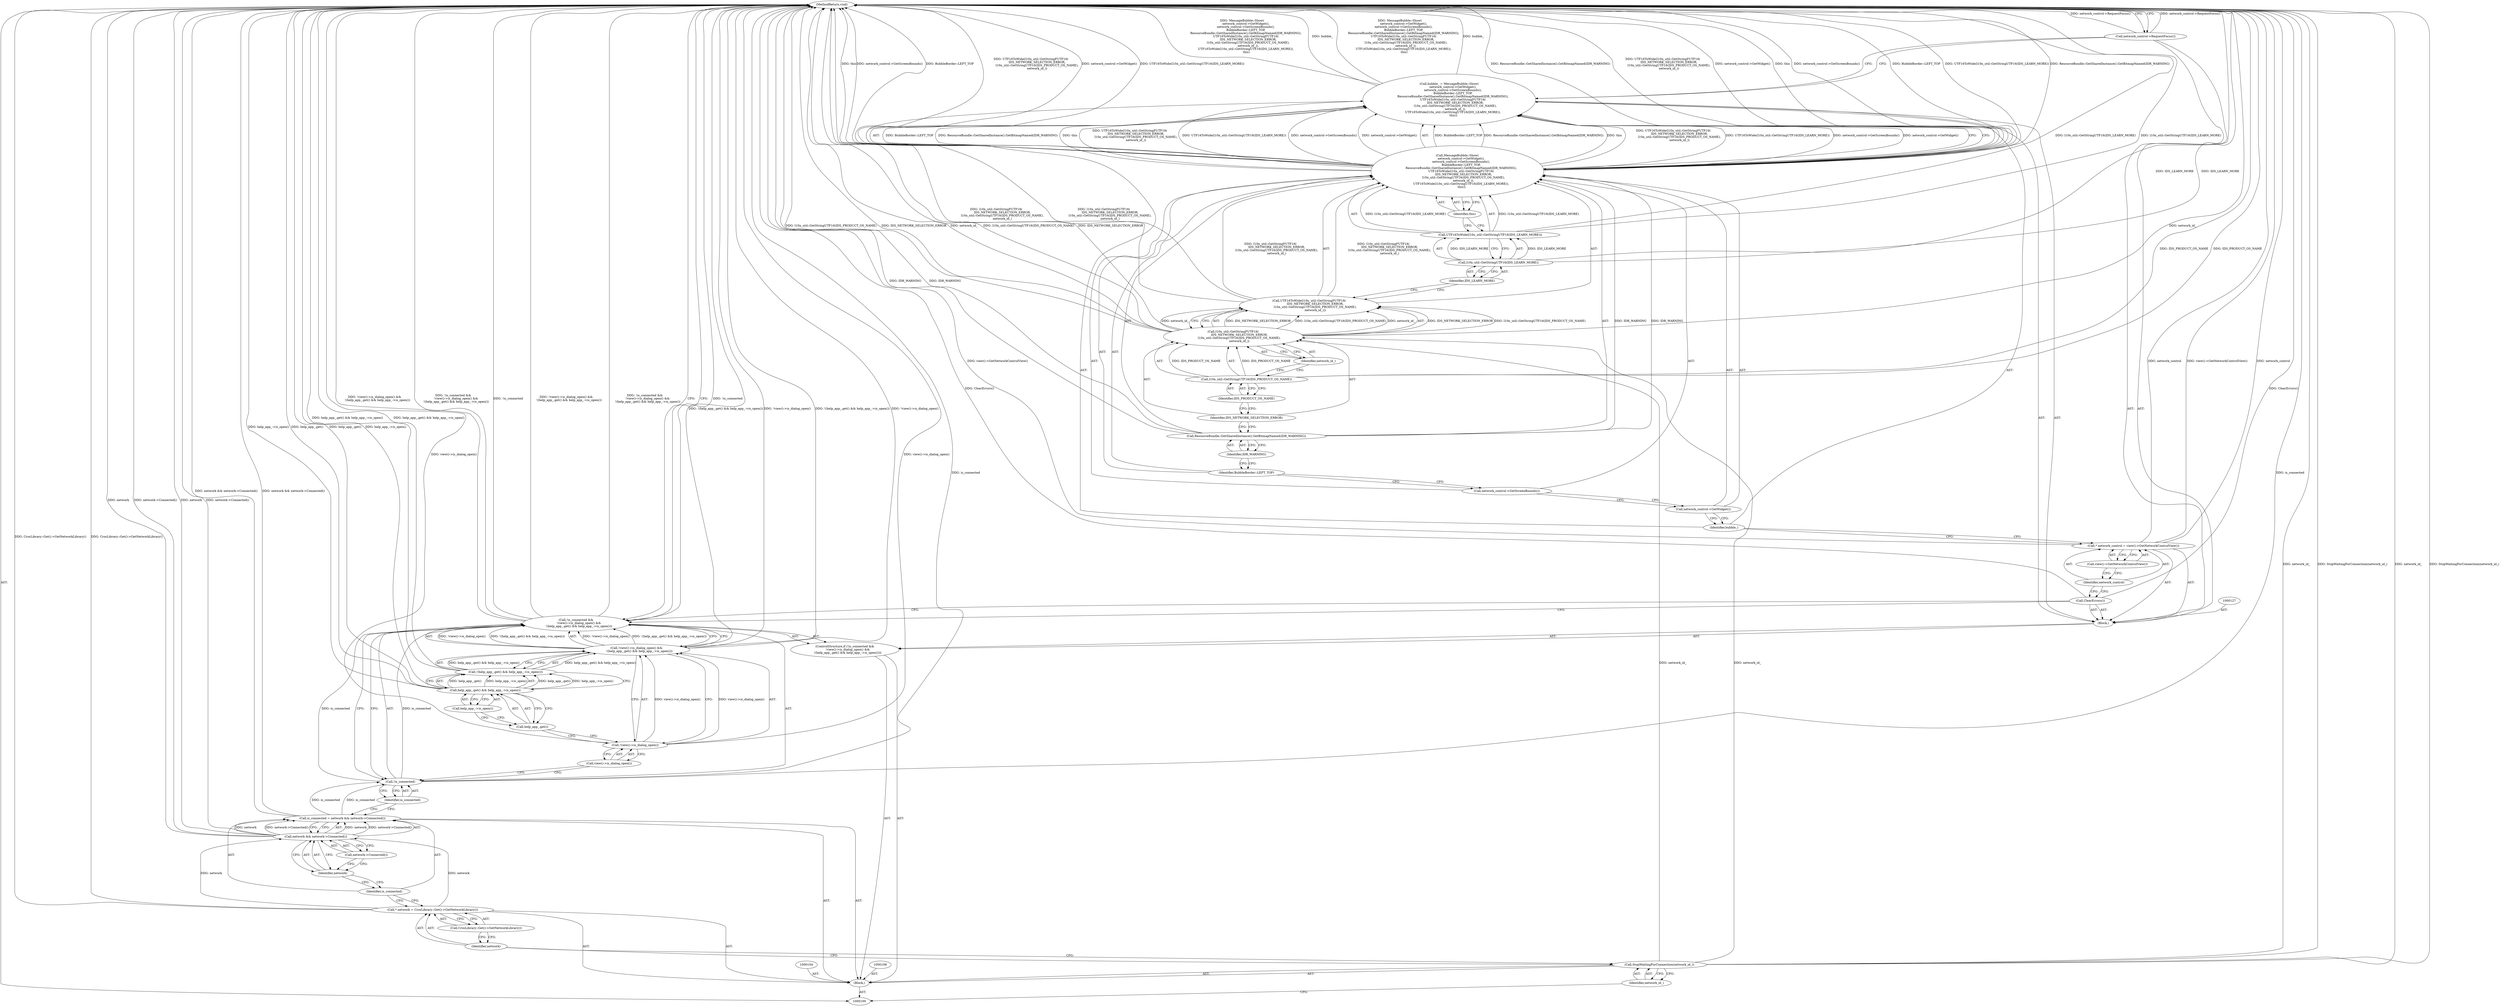 digraph "0_Chrome_648cbc15a6830523b3a4eb78d674f059bd2a7ce9" {
"1000150" [label="(MethodReturn,void)"];
"1000101" [label="(Block,)"];
"1000128" [label="(Call,* network_control = view()->GetNetworkControlView())"];
"1000129" [label="(Identifier,network_control)"];
"1000130" [label="(Call,view()->GetNetworkControlView())"];
"1000125" [label="(Block,)"];
"1000133" [label="(Call,MessageBubble::Show(\n        network_control->GetWidget(),\n        network_control->GetScreenBounds(),\n        BubbleBorder::LEFT_TOP,\n        ResourceBundle::GetSharedInstance().GetBitmapNamed(IDR_WARNING),\n        UTF16ToWide(l10n_util::GetStringFUTF16(\n             IDS_NETWORK_SELECTION_ERROR,\n             l10n_util::GetStringUTF16(IDS_PRODUCT_OS_NAME),\n             network_id_)),\n        UTF16ToWide(l10n_util::GetStringUTF16(IDS_LEARN_MORE)),\n         this))"];
"1000131" [label="(Call,bubble_ = MessageBubble::Show(\n        network_control->GetWidget(),\n        network_control->GetScreenBounds(),\n        BubbleBorder::LEFT_TOP,\n        ResourceBundle::GetSharedInstance().GetBitmapNamed(IDR_WARNING),\n        UTF16ToWide(l10n_util::GetStringFUTF16(\n             IDS_NETWORK_SELECTION_ERROR,\n             l10n_util::GetStringUTF16(IDS_PRODUCT_OS_NAME),\n             network_id_)),\n        UTF16ToWide(l10n_util::GetStringUTF16(IDS_LEARN_MORE)),\n         this))"];
"1000132" [label="(Identifier,bubble_)"];
"1000134" [label="(Call,network_control->GetWidget())"];
"1000135" [label="(Call,network_control->GetScreenBounds())"];
"1000136" [label="(Identifier,BubbleBorder::LEFT_TOP)"];
"1000138" [label="(Identifier,IDR_WARNING)"];
"1000137" [label="(Call,ResourceBundle::GetSharedInstance().GetBitmapNamed(IDR_WARNING))"];
"1000140" [label="(Call,l10n_util::GetStringFUTF16(\n             IDS_NETWORK_SELECTION_ERROR,\n             l10n_util::GetStringUTF16(IDS_PRODUCT_OS_NAME),\n             network_id_))"];
"1000139" [label="(Call,UTF16ToWide(l10n_util::GetStringFUTF16(\n             IDS_NETWORK_SELECTION_ERROR,\n             l10n_util::GetStringUTF16(IDS_PRODUCT_OS_NAME),\n             network_id_)))"];
"1000141" [label="(Identifier,IDS_NETWORK_SELECTION_ERROR)"];
"1000142" [label="(Call,l10n_util::GetStringUTF16(IDS_PRODUCT_OS_NAME))"];
"1000143" [label="(Identifier,IDS_PRODUCT_OS_NAME)"];
"1000144" [label="(Identifier,network_id_)"];
"1000102" [label="(Call,StopWaitingForConnection(network_id_))"];
"1000103" [label="(Identifier,network_id_)"];
"1000146" [label="(Call,l10n_util::GetStringUTF16(IDS_LEARN_MORE))"];
"1000147" [label="(Identifier,IDS_LEARN_MORE)"];
"1000145" [label="(Call,UTF16ToWide(l10n_util::GetStringUTF16(IDS_LEARN_MORE)))"];
"1000148" [label="(Identifier,this)"];
"1000149" [label="(Call,network_control->RequestFocus())"];
"1000105" [label="(Call,* network = CrosLibrary::Get()->GetNetworkLibrary())"];
"1000106" [label="(Identifier,network)"];
"1000107" [label="(Call,CrosLibrary::Get()->GetNetworkLibrary())"];
"1000111" [label="(Call,network && network->Connected())"];
"1000112" [label="(Identifier,network)"];
"1000113" [label="(Call,network->Connected())"];
"1000109" [label="(Call,is_connected = network && network->Connected())"];
"1000110" [label="(Identifier,is_connected)"];
"1000114" [label="(ControlStructure,if (!is_connected &&\n      !view()->is_dialog_open() &&\n      !(help_app_.get() && help_app_->is_open())))"];
"1000115" [label="(Call,!is_connected &&\n      !view()->is_dialog_open() &&\n      !(help_app_.get() && help_app_->is_open()))"];
"1000116" [label="(Call,!is_connected)"];
"1000117" [label="(Identifier,is_connected)"];
"1000118" [label="(Call,!view()->is_dialog_open() &&\n      !(help_app_.get() && help_app_->is_open()))"];
"1000119" [label="(Call,!view()->is_dialog_open())"];
"1000120" [label="(Call,view()->is_dialog_open())"];
"1000124" [label="(Call,help_app_->is_open())"];
"1000121" [label="(Call,!(help_app_.get() && help_app_->is_open()))"];
"1000122" [label="(Call,help_app_.get() && help_app_->is_open())"];
"1000123" [label="(Call,help_app_.get())"];
"1000126" [label="(Call,ClearErrors())"];
"1000150" -> "1000100"  [label="AST: "];
"1000150" -> "1000149"  [label="CFG: "];
"1000150" -> "1000115"  [label="CFG: "];
"1000116" -> "1000150"  [label="DDG: is_connected"];
"1000140" -> "1000150"  [label="DDG: l10n_util::GetStringUTF16(IDS_PRODUCT_OS_NAME)"];
"1000140" -> "1000150"  [label="DDG: IDS_NETWORK_SELECTION_ERROR"];
"1000140" -> "1000150"  [label="DDG: network_id_"];
"1000105" -> "1000150"  [label="DDG: CrosLibrary::Get()->GetNetworkLibrary()"];
"1000139" -> "1000150"  [label="DDG: l10n_util::GetStringFUTF16(\n             IDS_NETWORK_SELECTION_ERROR,\n             l10n_util::GetStringUTF16(IDS_PRODUCT_OS_NAME),\n             network_id_)"];
"1000115" -> "1000150"  [label="DDG: !view()->is_dialog_open() &&\n      !(help_app_.get() && help_app_->is_open())"];
"1000115" -> "1000150"  [label="DDG: !is_connected &&\n      !view()->is_dialog_open() &&\n      !(help_app_.get() && help_app_->is_open())"];
"1000115" -> "1000150"  [label="DDG: !is_connected"];
"1000118" -> "1000150"  [label="DDG: !view()->is_dialog_open()"];
"1000118" -> "1000150"  [label="DDG: !(help_app_.get() && help_app_->is_open())"];
"1000145" -> "1000150"  [label="DDG: l10n_util::GetStringUTF16(IDS_LEARN_MORE)"];
"1000128" -> "1000150"  [label="DDG: view()->GetNetworkControlView()"];
"1000128" -> "1000150"  [label="DDG: network_control"];
"1000126" -> "1000150"  [label="DDG: ClearErrors()"];
"1000122" -> "1000150"  [label="DDG: help_app_.get()"];
"1000122" -> "1000150"  [label="DDG: help_app_->is_open()"];
"1000131" -> "1000150"  [label="DDG: bubble_"];
"1000131" -> "1000150"  [label="DDG: MessageBubble::Show(\n        network_control->GetWidget(),\n        network_control->GetScreenBounds(),\n        BubbleBorder::LEFT_TOP,\n        ResourceBundle::GetSharedInstance().GetBitmapNamed(IDR_WARNING),\n        UTF16ToWide(l10n_util::GetStringFUTF16(\n             IDS_NETWORK_SELECTION_ERROR,\n             l10n_util::GetStringUTF16(IDS_PRODUCT_OS_NAME),\n             network_id_)),\n        UTF16ToWide(l10n_util::GetStringUTF16(IDS_LEARN_MORE)),\n         this)"];
"1000133" -> "1000150"  [label="DDG: UTF16ToWide(l10n_util::GetStringFUTF16(\n             IDS_NETWORK_SELECTION_ERROR,\n             l10n_util::GetStringUTF16(IDS_PRODUCT_OS_NAME),\n             network_id_))"];
"1000133" -> "1000150"  [label="DDG: network_control->GetWidget()"];
"1000133" -> "1000150"  [label="DDG: this"];
"1000133" -> "1000150"  [label="DDG: network_control->GetScreenBounds()"];
"1000133" -> "1000150"  [label="DDG: BubbleBorder::LEFT_TOP"];
"1000133" -> "1000150"  [label="DDG: UTF16ToWide(l10n_util::GetStringUTF16(IDS_LEARN_MORE))"];
"1000133" -> "1000150"  [label="DDG: ResourceBundle::GetSharedInstance().GetBitmapNamed(IDR_WARNING)"];
"1000102" -> "1000150"  [label="DDG: network_id_"];
"1000102" -> "1000150"  [label="DDG: StopWaitingForConnection(network_id_)"];
"1000149" -> "1000150"  [label="DDG: network_control->RequestFocus()"];
"1000111" -> "1000150"  [label="DDG: network"];
"1000111" -> "1000150"  [label="DDG: network->Connected()"];
"1000119" -> "1000150"  [label="DDG: view()->is_dialog_open()"];
"1000142" -> "1000150"  [label="DDG: IDS_PRODUCT_OS_NAME"];
"1000121" -> "1000150"  [label="DDG: help_app_.get() && help_app_->is_open()"];
"1000137" -> "1000150"  [label="DDG: IDR_WARNING"];
"1000146" -> "1000150"  [label="DDG: IDS_LEARN_MORE"];
"1000109" -> "1000150"  [label="DDG: network && network->Connected()"];
"1000101" -> "1000100"  [label="AST: "];
"1000102" -> "1000101"  [label="AST: "];
"1000104" -> "1000101"  [label="AST: "];
"1000105" -> "1000101"  [label="AST: "];
"1000108" -> "1000101"  [label="AST: "];
"1000109" -> "1000101"  [label="AST: "];
"1000114" -> "1000101"  [label="AST: "];
"1000128" -> "1000125"  [label="AST: "];
"1000128" -> "1000130"  [label="CFG: "];
"1000129" -> "1000128"  [label="AST: "];
"1000130" -> "1000128"  [label="AST: "];
"1000132" -> "1000128"  [label="CFG: "];
"1000128" -> "1000150"  [label="DDG: view()->GetNetworkControlView()"];
"1000128" -> "1000150"  [label="DDG: network_control"];
"1000129" -> "1000128"  [label="AST: "];
"1000129" -> "1000126"  [label="CFG: "];
"1000130" -> "1000129"  [label="CFG: "];
"1000130" -> "1000128"  [label="AST: "];
"1000130" -> "1000129"  [label="CFG: "];
"1000128" -> "1000130"  [label="CFG: "];
"1000125" -> "1000114"  [label="AST: "];
"1000126" -> "1000125"  [label="AST: "];
"1000127" -> "1000125"  [label="AST: "];
"1000128" -> "1000125"  [label="AST: "];
"1000131" -> "1000125"  [label="AST: "];
"1000149" -> "1000125"  [label="AST: "];
"1000133" -> "1000131"  [label="AST: "];
"1000133" -> "1000148"  [label="CFG: "];
"1000134" -> "1000133"  [label="AST: "];
"1000135" -> "1000133"  [label="AST: "];
"1000136" -> "1000133"  [label="AST: "];
"1000137" -> "1000133"  [label="AST: "];
"1000139" -> "1000133"  [label="AST: "];
"1000145" -> "1000133"  [label="AST: "];
"1000148" -> "1000133"  [label="AST: "];
"1000131" -> "1000133"  [label="CFG: "];
"1000133" -> "1000150"  [label="DDG: UTF16ToWide(l10n_util::GetStringFUTF16(\n             IDS_NETWORK_SELECTION_ERROR,\n             l10n_util::GetStringUTF16(IDS_PRODUCT_OS_NAME),\n             network_id_))"];
"1000133" -> "1000150"  [label="DDG: network_control->GetWidget()"];
"1000133" -> "1000150"  [label="DDG: this"];
"1000133" -> "1000150"  [label="DDG: network_control->GetScreenBounds()"];
"1000133" -> "1000150"  [label="DDG: BubbleBorder::LEFT_TOP"];
"1000133" -> "1000150"  [label="DDG: UTF16ToWide(l10n_util::GetStringUTF16(IDS_LEARN_MORE))"];
"1000133" -> "1000150"  [label="DDG: ResourceBundle::GetSharedInstance().GetBitmapNamed(IDR_WARNING)"];
"1000133" -> "1000131"  [label="DDG: BubbleBorder::LEFT_TOP"];
"1000133" -> "1000131"  [label="DDG: ResourceBundle::GetSharedInstance().GetBitmapNamed(IDR_WARNING)"];
"1000133" -> "1000131"  [label="DDG: this"];
"1000133" -> "1000131"  [label="DDG: UTF16ToWide(l10n_util::GetStringFUTF16(\n             IDS_NETWORK_SELECTION_ERROR,\n             l10n_util::GetStringUTF16(IDS_PRODUCT_OS_NAME),\n             network_id_))"];
"1000133" -> "1000131"  [label="DDG: UTF16ToWide(l10n_util::GetStringUTF16(IDS_LEARN_MORE))"];
"1000133" -> "1000131"  [label="DDG: network_control->GetScreenBounds()"];
"1000133" -> "1000131"  [label="DDG: network_control->GetWidget()"];
"1000137" -> "1000133"  [label="DDG: IDR_WARNING"];
"1000139" -> "1000133"  [label="DDG: l10n_util::GetStringFUTF16(\n             IDS_NETWORK_SELECTION_ERROR,\n             l10n_util::GetStringUTF16(IDS_PRODUCT_OS_NAME),\n             network_id_)"];
"1000145" -> "1000133"  [label="DDG: l10n_util::GetStringUTF16(IDS_LEARN_MORE)"];
"1000131" -> "1000125"  [label="AST: "];
"1000131" -> "1000133"  [label="CFG: "];
"1000132" -> "1000131"  [label="AST: "];
"1000133" -> "1000131"  [label="AST: "];
"1000149" -> "1000131"  [label="CFG: "];
"1000131" -> "1000150"  [label="DDG: bubble_"];
"1000131" -> "1000150"  [label="DDG: MessageBubble::Show(\n        network_control->GetWidget(),\n        network_control->GetScreenBounds(),\n        BubbleBorder::LEFT_TOP,\n        ResourceBundle::GetSharedInstance().GetBitmapNamed(IDR_WARNING),\n        UTF16ToWide(l10n_util::GetStringFUTF16(\n             IDS_NETWORK_SELECTION_ERROR,\n             l10n_util::GetStringUTF16(IDS_PRODUCT_OS_NAME),\n             network_id_)),\n        UTF16ToWide(l10n_util::GetStringUTF16(IDS_LEARN_MORE)),\n         this)"];
"1000133" -> "1000131"  [label="DDG: BubbleBorder::LEFT_TOP"];
"1000133" -> "1000131"  [label="DDG: ResourceBundle::GetSharedInstance().GetBitmapNamed(IDR_WARNING)"];
"1000133" -> "1000131"  [label="DDG: this"];
"1000133" -> "1000131"  [label="DDG: UTF16ToWide(l10n_util::GetStringFUTF16(\n             IDS_NETWORK_SELECTION_ERROR,\n             l10n_util::GetStringUTF16(IDS_PRODUCT_OS_NAME),\n             network_id_))"];
"1000133" -> "1000131"  [label="DDG: UTF16ToWide(l10n_util::GetStringUTF16(IDS_LEARN_MORE))"];
"1000133" -> "1000131"  [label="DDG: network_control->GetScreenBounds()"];
"1000133" -> "1000131"  [label="DDG: network_control->GetWidget()"];
"1000132" -> "1000131"  [label="AST: "];
"1000132" -> "1000128"  [label="CFG: "];
"1000134" -> "1000132"  [label="CFG: "];
"1000134" -> "1000133"  [label="AST: "];
"1000134" -> "1000132"  [label="CFG: "];
"1000135" -> "1000134"  [label="CFG: "];
"1000135" -> "1000133"  [label="AST: "];
"1000135" -> "1000134"  [label="CFG: "];
"1000136" -> "1000135"  [label="CFG: "];
"1000136" -> "1000133"  [label="AST: "];
"1000136" -> "1000135"  [label="CFG: "];
"1000138" -> "1000136"  [label="CFG: "];
"1000138" -> "1000137"  [label="AST: "];
"1000138" -> "1000136"  [label="CFG: "];
"1000137" -> "1000138"  [label="CFG: "];
"1000137" -> "1000133"  [label="AST: "];
"1000137" -> "1000138"  [label="CFG: "];
"1000138" -> "1000137"  [label="AST: "];
"1000141" -> "1000137"  [label="CFG: "];
"1000137" -> "1000150"  [label="DDG: IDR_WARNING"];
"1000137" -> "1000133"  [label="DDG: IDR_WARNING"];
"1000140" -> "1000139"  [label="AST: "];
"1000140" -> "1000144"  [label="CFG: "];
"1000141" -> "1000140"  [label="AST: "];
"1000142" -> "1000140"  [label="AST: "];
"1000144" -> "1000140"  [label="AST: "];
"1000139" -> "1000140"  [label="CFG: "];
"1000140" -> "1000150"  [label="DDG: l10n_util::GetStringUTF16(IDS_PRODUCT_OS_NAME)"];
"1000140" -> "1000150"  [label="DDG: IDS_NETWORK_SELECTION_ERROR"];
"1000140" -> "1000150"  [label="DDG: network_id_"];
"1000140" -> "1000139"  [label="DDG: IDS_NETWORK_SELECTION_ERROR"];
"1000140" -> "1000139"  [label="DDG: l10n_util::GetStringUTF16(IDS_PRODUCT_OS_NAME)"];
"1000140" -> "1000139"  [label="DDG: network_id_"];
"1000142" -> "1000140"  [label="DDG: IDS_PRODUCT_OS_NAME"];
"1000102" -> "1000140"  [label="DDG: network_id_"];
"1000139" -> "1000133"  [label="AST: "];
"1000139" -> "1000140"  [label="CFG: "];
"1000140" -> "1000139"  [label="AST: "];
"1000147" -> "1000139"  [label="CFG: "];
"1000139" -> "1000150"  [label="DDG: l10n_util::GetStringFUTF16(\n             IDS_NETWORK_SELECTION_ERROR,\n             l10n_util::GetStringUTF16(IDS_PRODUCT_OS_NAME),\n             network_id_)"];
"1000139" -> "1000133"  [label="DDG: l10n_util::GetStringFUTF16(\n             IDS_NETWORK_SELECTION_ERROR,\n             l10n_util::GetStringUTF16(IDS_PRODUCT_OS_NAME),\n             network_id_)"];
"1000140" -> "1000139"  [label="DDG: IDS_NETWORK_SELECTION_ERROR"];
"1000140" -> "1000139"  [label="DDG: l10n_util::GetStringUTF16(IDS_PRODUCT_OS_NAME)"];
"1000140" -> "1000139"  [label="DDG: network_id_"];
"1000141" -> "1000140"  [label="AST: "];
"1000141" -> "1000137"  [label="CFG: "];
"1000143" -> "1000141"  [label="CFG: "];
"1000142" -> "1000140"  [label="AST: "];
"1000142" -> "1000143"  [label="CFG: "];
"1000143" -> "1000142"  [label="AST: "];
"1000144" -> "1000142"  [label="CFG: "];
"1000142" -> "1000150"  [label="DDG: IDS_PRODUCT_OS_NAME"];
"1000142" -> "1000140"  [label="DDG: IDS_PRODUCT_OS_NAME"];
"1000143" -> "1000142"  [label="AST: "];
"1000143" -> "1000141"  [label="CFG: "];
"1000142" -> "1000143"  [label="CFG: "];
"1000144" -> "1000140"  [label="AST: "];
"1000144" -> "1000142"  [label="CFG: "];
"1000140" -> "1000144"  [label="CFG: "];
"1000102" -> "1000101"  [label="AST: "];
"1000102" -> "1000103"  [label="CFG: "];
"1000103" -> "1000102"  [label="AST: "];
"1000106" -> "1000102"  [label="CFG: "];
"1000102" -> "1000150"  [label="DDG: network_id_"];
"1000102" -> "1000150"  [label="DDG: StopWaitingForConnection(network_id_)"];
"1000102" -> "1000140"  [label="DDG: network_id_"];
"1000103" -> "1000102"  [label="AST: "];
"1000103" -> "1000100"  [label="CFG: "];
"1000102" -> "1000103"  [label="CFG: "];
"1000146" -> "1000145"  [label="AST: "];
"1000146" -> "1000147"  [label="CFG: "];
"1000147" -> "1000146"  [label="AST: "];
"1000145" -> "1000146"  [label="CFG: "];
"1000146" -> "1000150"  [label="DDG: IDS_LEARN_MORE"];
"1000146" -> "1000145"  [label="DDG: IDS_LEARN_MORE"];
"1000147" -> "1000146"  [label="AST: "];
"1000147" -> "1000139"  [label="CFG: "];
"1000146" -> "1000147"  [label="CFG: "];
"1000145" -> "1000133"  [label="AST: "];
"1000145" -> "1000146"  [label="CFG: "];
"1000146" -> "1000145"  [label="AST: "];
"1000148" -> "1000145"  [label="CFG: "];
"1000145" -> "1000150"  [label="DDG: l10n_util::GetStringUTF16(IDS_LEARN_MORE)"];
"1000145" -> "1000133"  [label="DDG: l10n_util::GetStringUTF16(IDS_LEARN_MORE)"];
"1000146" -> "1000145"  [label="DDG: IDS_LEARN_MORE"];
"1000148" -> "1000133"  [label="AST: "];
"1000148" -> "1000145"  [label="CFG: "];
"1000133" -> "1000148"  [label="CFG: "];
"1000149" -> "1000125"  [label="AST: "];
"1000149" -> "1000131"  [label="CFG: "];
"1000150" -> "1000149"  [label="CFG: "];
"1000149" -> "1000150"  [label="DDG: network_control->RequestFocus()"];
"1000105" -> "1000101"  [label="AST: "];
"1000105" -> "1000107"  [label="CFG: "];
"1000106" -> "1000105"  [label="AST: "];
"1000107" -> "1000105"  [label="AST: "];
"1000110" -> "1000105"  [label="CFG: "];
"1000105" -> "1000150"  [label="DDG: CrosLibrary::Get()->GetNetworkLibrary()"];
"1000105" -> "1000111"  [label="DDG: network"];
"1000106" -> "1000105"  [label="AST: "];
"1000106" -> "1000102"  [label="CFG: "];
"1000107" -> "1000106"  [label="CFG: "];
"1000107" -> "1000105"  [label="AST: "];
"1000107" -> "1000106"  [label="CFG: "];
"1000105" -> "1000107"  [label="CFG: "];
"1000111" -> "1000109"  [label="AST: "];
"1000111" -> "1000112"  [label="CFG: "];
"1000111" -> "1000113"  [label="CFG: "];
"1000112" -> "1000111"  [label="AST: "];
"1000113" -> "1000111"  [label="AST: "];
"1000109" -> "1000111"  [label="CFG: "];
"1000111" -> "1000150"  [label="DDG: network"];
"1000111" -> "1000150"  [label="DDG: network->Connected()"];
"1000111" -> "1000109"  [label="DDG: network"];
"1000111" -> "1000109"  [label="DDG: network->Connected()"];
"1000105" -> "1000111"  [label="DDG: network"];
"1000112" -> "1000111"  [label="AST: "];
"1000112" -> "1000110"  [label="CFG: "];
"1000113" -> "1000112"  [label="CFG: "];
"1000111" -> "1000112"  [label="CFG: "];
"1000113" -> "1000111"  [label="AST: "];
"1000113" -> "1000112"  [label="CFG: "];
"1000111" -> "1000113"  [label="CFG: "];
"1000109" -> "1000101"  [label="AST: "];
"1000109" -> "1000111"  [label="CFG: "];
"1000110" -> "1000109"  [label="AST: "];
"1000111" -> "1000109"  [label="AST: "];
"1000117" -> "1000109"  [label="CFG: "];
"1000109" -> "1000150"  [label="DDG: network && network->Connected()"];
"1000111" -> "1000109"  [label="DDG: network"];
"1000111" -> "1000109"  [label="DDG: network->Connected()"];
"1000109" -> "1000116"  [label="DDG: is_connected"];
"1000110" -> "1000109"  [label="AST: "];
"1000110" -> "1000105"  [label="CFG: "];
"1000112" -> "1000110"  [label="CFG: "];
"1000114" -> "1000101"  [label="AST: "];
"1000115" -> "1000114"  [label="AST: "];
"1000125" -> "1000114"  [label="AST: "];
"1000115" -> "1000114"  [label="AST: "];
"1000115" -> "1000116"  [label="CFG: "];
"1000115" -> "1000118"  [label="CFG: "];
"1000116" -> "1000115"  [label="AST: "];
"1000118" -> "1000115"  [label="AST: "];
"1000126" -> "1000115"  [label="CFG: "];
"1000150" -> "1000115"  [label="CFG: "];
"1000115" -> "1000150"  [label="DDG: !view()->is_dialog_open() &&\n      !(help_app_.get() && help_app_->is_open())"];
"1000115" -> "1000150"  [label="DDG: !is_connected &&\n      !view()->is_dialog_open() &&\n      !(help_app_.get() && help_app_->is_open())"];
"1000115" -> "1000150"  [label="DDG: !is_connected"];
"1000116" -> "1000115"  [label="DDG: is_connected"];
"1000118" -> "1000115"  [label="DDG: !view()->is_dialog_open()"];
"1000118" -> "1000115"  [label="DDG: !(help_app_.get() && help_app_->is_open())"];
"1000116" -> "1000115"  [label="AST: "];
"1000116" -> "1000117"  [label="CFG: "];
"1000117" -> "1000116"  [label="AST: "];
"1000120" -> "1000116"  [label="CFG: "];
"1000115" -> "1000116"  [label="CFG: "];
"1000116" -> "1000150"  [label="DDG: is_connected"];
"1000116" -> "1000115"  [label="DDG: is_connected"];
"1000109" -> "1000116"  [label="DDG: is_connected"];
"1000117" -> "1000116"  [label="AST: "];
"1000117" -> "1000109"  [label="CFG: "];
"1000116" -> "1000117"  [label="CFG: "];
"1000118" -> "1000115"  [label="AST: "];
"1000118" -> "1000119"  [label="CFG: "];
"1000118" -> "1000121"  [label="CFG: "];
"1000119" -> "1000118"  [label="AST: "];
"1000121" -> "1000118"  [label="AST: "];
"1000115" -> "1000118"  [label="CFG: "];
"1000118" -> "1000150"  [label="DDG: !view()->is_dialog_open()"];
"1000118" -> "1000150"  [label="DDG: !(help_app_.get() && help_app_->is_open())"];
"1000118" -> "1000115"  [label="DDG: !view()->is_dialog_open()"];
"1000118" -> "1000115"  [label="DDG: !(help_app_.get() && help_app_->is_open())"];
"1000119" -> "1000118"  [label="DDG: view()->is_dialog_open()"];
"1000121" -> "1000118"  [label="DDG: help_app_.get() && help_app_->is_open()"];
"1000119" -> "1000118"  [label="AST: "];
"1000119" -> "1000120"  [label="CFG: "];
"1000120" -> "1000119"  [label="AST: "];
"1000123" -> "1000119"  [label="CFG: "];
"1000118" -> "1000119"  [label="CFG: "];
"1000119" -> "1000150"  [label="DDG: view()->is_dialog_open()"];
"1000119" -> "1000118"  [label="DDG: view()->is_dialog_open()"];
"1000120" -> "1000119"  [label="AST: "];
"1000120" -> "1000116"  [label="CFG: "];
"1000119" -> "1000120"  [label="CFG: "];
"1000124" -> "1000122"  [label="AST: "];
"1000124" -> "1000123"  [label="CFG: "];
"1000122" -> "1000124"  [label="CFG: "];
"1000121" -> "1000118"  [label="AST: "];
"1000121" -> "1000122"  [label="CFG: "];
"1000122" -> "1000121"  [label="AST: "];
"1000118" -> "1000121"  [label="CFG: "];
"1000121" -> "1000150"  [label="DDG: help_app_.get() && help_app_->is_open()"];
"1000121" -> "1000118"  [label="DDG: help_app_.get() && help_app_->is_open()"];
"1000122" -> "1000121"  [label="DDG: help_app_.get()"];
"1000122" -> "1000121"  [label="DDG: help_app_->is_open()"];
"1000122" -> "1000121"  [label="AST: "];
"1000122" -> "1000123"  [label="CFG: "];
"1000122" -> "1000124"  [label="CFG: "];
"1000123" -> "1000122"  [label="AST: "];
"1000124" -> "1000122"  [label="AST: "];
"1000121" -> "1000122"  [label="CFG: "];
"1000122" -> "1000150"  [label="DDG: help_app_.get()"];
"1000122" -> "1000150"  [label="DDG: help_app_->is_open()"];
"1000122" -> "1000121"  [label="DDG: help_app_.get()"];
"1000122" -> "1000121"  [label="DDG: help_app_->is_open()"];
"1000123" -> "1000122"  [label="AST: "];
"1000123" -> "1000119"  [label="CFG: "];
"1000124" -> "1000123"  [label="CFG: "];
"1000122" -> "1000123"  [label="CFG: "];
"1000126" -> "1000125"  [label="AST: "];
"1000126" -> "1000115"  [label="CFG: "];
"1000129" -> "1000126"  [label="CFG: "];
"1000126" -> "1000150"  [label="DDG: ClearErrors()"];
}
